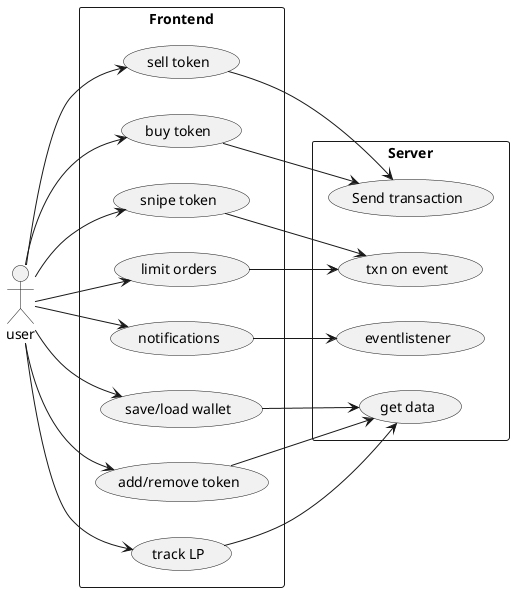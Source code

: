 @startuml
left to right direction
actor "user" as user

rectangle Frontend {
    usecase "snipe token" as snipe
    usecase "sell token" as sell
    usecase "buy token" as buy
    usecase "limit orders" as limit
    usecase "notifications" as notif
    usecase "save/load wallet" as wallet
    usecase "add/remove token" as token
    usecase "track LP" as lp
}
user --> snipe
user --> sell
user --> buy
user --> limit
user --> notif
user --> token
user --> wallet
user --> lp

rectangle Server {
    usecase "Send transaction" as txn
    usecase "txn on event" as txn_on_event
    usecase "get data" as get
    usecase "eventlistener" as event_listener
}

snipe --> txn_on_event
sell --> txn
buy --> txn
limit --> txn_on_event
notif --> event_listener
wallet --> get
token --> get
lp --> get

@enduml